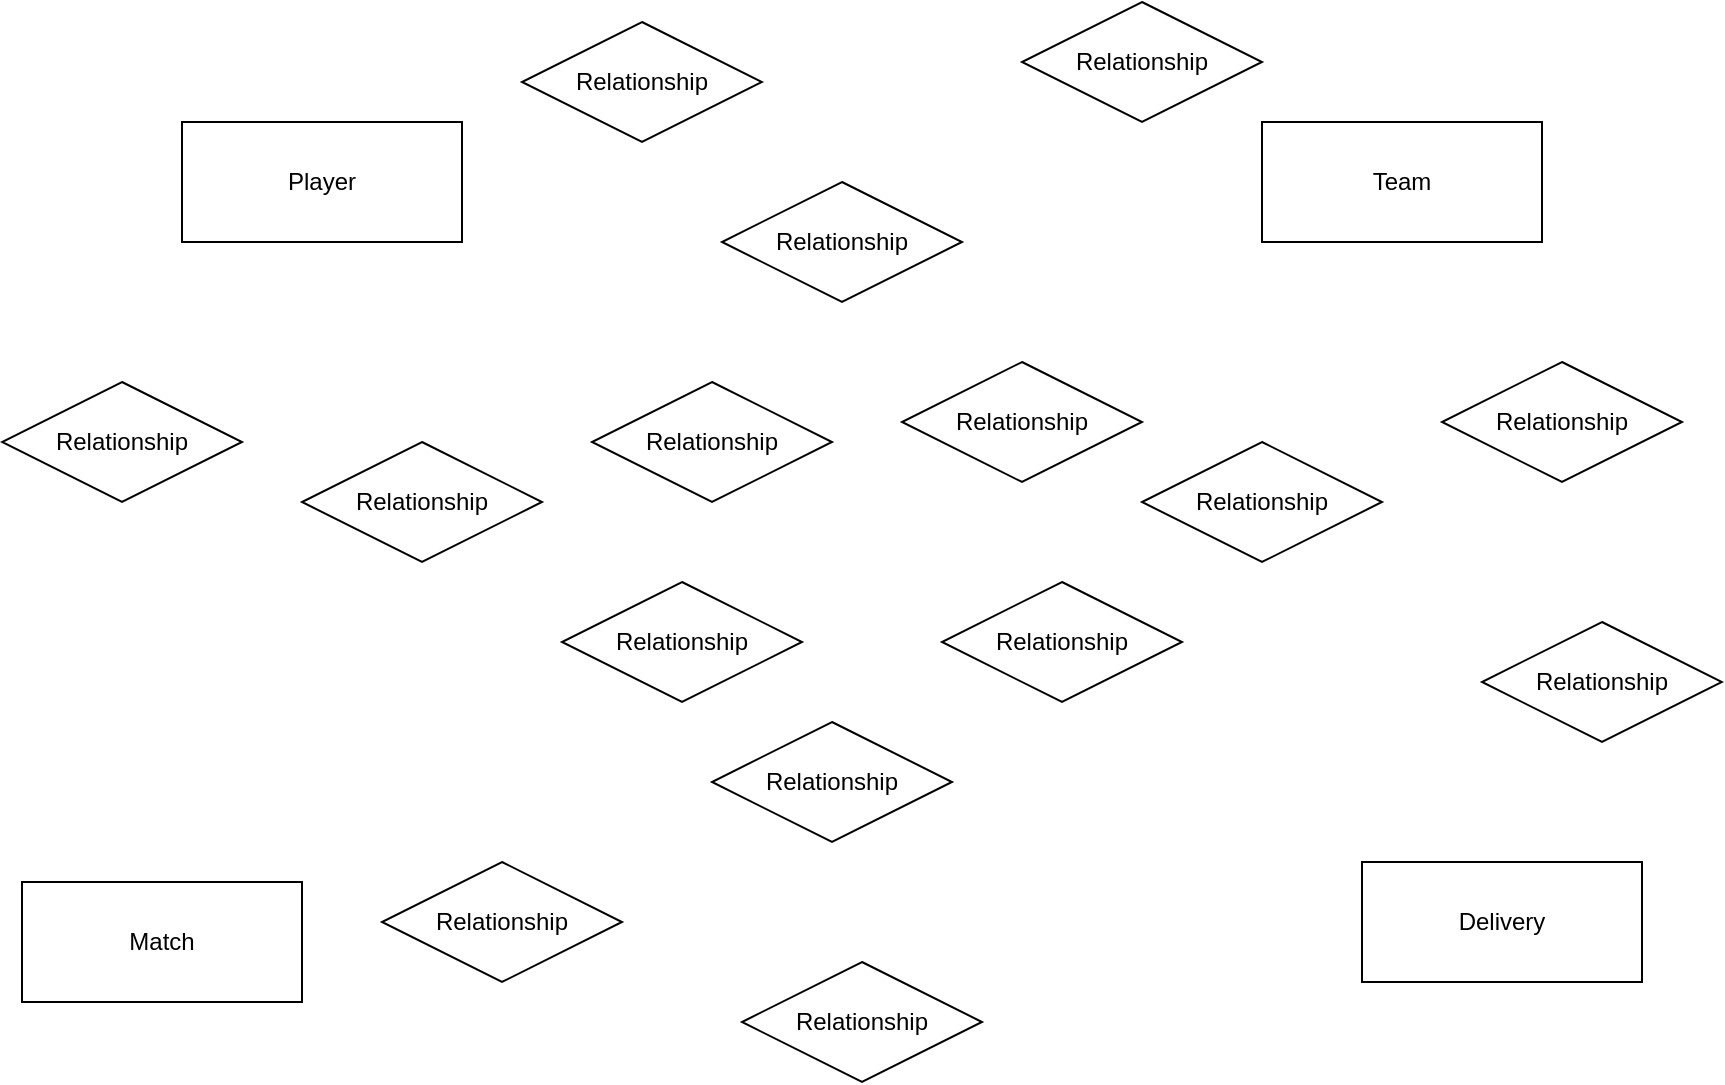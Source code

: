 <mxfile version="24.0.7" type="github">
  <diagram name="Page-1" id="s7xkA5wSta2r6UFQL5zl">
    <mxGraphModel dx="954" dy="640" grid="1" gridSize="10" guides="1" tooltips="1" connect="1" arrows="1" fold="1" page="1" pageScale="1" pageWidth="850" pageHeight="1100" math="0" shadow="0">
      <root>
        <mxCell id="0" />
        <mxCell id="1" parent="0" />
        <mxCell id="V4IDSgp5wQYeOkkttf2E-1" value="Player" style="whiteSpace=wrap;html=1;align=center;" vertex="1" parent="1">
          <mxGeometry x="100" y="110" width="140" height="60" as="geometry" />
        </mxCell>
        <mxCell id="V4IDSgp5wQYeOkkttf2E-2" value="Team" style="whiteSpace=wrap;html=1;align=center;" vertex="1" parent="1">
          <mxGeometry x="640" y="110" width="140" height="60" as="geometry" />
        </mxCell>
        <mxCell id="V4IDSgp5wQYeOkkttf2E-3" value="Delivery" style="whiteSpace=wrap;html=1;align=center;" vertex="1" parent="1">
          <mxGeometry x="690" y="480" width="140" height="60" as="geometry" />
        </mxCell>
        <mxCell id="V4IDSgp5wQYeOkkttf2E-4" value="Match" style="whiteSpace=wrap;html=1;align=center;" vertex="1" parent="1">
          <mxGeometry x="20" y="490" width="140" height="60" as="geometry" />
        </mxCell>
        <mxCell id="V4IDSgp5wQYeOkkttf2E-6" value="Relationship" style="shape=rhombus;perimeter=rhombusPerimeter;whiteSpace=wrap;html=1;align=center;" vertex="1" parent="1">
          <mxGeometry x="380" y="530" width="120" height="60" as="geometry" />
        </mxCell>
        <mxCell id="V4IDSgp5wQYeOkkttf2E-7" value="Relationship" style="shape=rhombus;perimeter=rhombusPerimeter;whiteSpace=wrap;html=1;align=center;" vertex="1" parent="1">
          <mxGeometry x="750" y="360" width="120" height="60" as="geometry" />
        </mxCell>
        <mxCell id="V4IDSgp5wQYeOkkttf2E-8" value="Relationship" style="shape=rhombus;perimeter=rhombusPerimeter;whiteSpace=wrap;html=1;align=center;" vertex="1" parent="1">
          <mxGeometry x="200" y="480" width="120" height="60" as="geometry" />
        </mxCell>
        <mxCell id="V4IDSgp5wQYeOkkttf2E-9" value="Relationship" style="shape=rhombus;perimeter=rhombusPerimeter;whiteSpace=wrap;html=1;align=center;" vertex="1" parent="1">
          <mxGeometry x="730" y="230" width="120" height="60" as="geometry" />
        </mxCell>
        <mxCell id="V4IDSgp5wQYeOkkttf2E-10" value="Relationship" style="shape=rhombus;perimeter=rhombusPerimeter;whiteSpace=wrap;html=1;align=center;" vertex="1" parent="1">
          <mxGeometry x="10" y="240" width="120" height="60" as="geometry" />
        </mxCell>
        <mxCell id="V4IDSgp5wQYeOkkttf2E-11" value="Relationship" style="shape=rhombus;perimeter=rhombusPerimeter;whiteSpace=wrap;html=1;align=center;" vertex="1" parent="1">
          <mxGeometry x="520" y="50" width="120" height="60" as="geometry" />
        </mxCell>
        <mxCell id="V4IDSgp5wQYeOkkttf2E-12" value="Relationship" style="shape=rhombus;perimeter=rhombusPerimeter;whiteSpace=wrap;html=1;align=center;" vertex="1" parent="1">
          <mxGeometry x="270" y="60" width="120" height="60" as="geometry" />
        </mxCell>
        <mxCell id="V4IDSgp5wQYeOkkttf2E-13" value="Relationship" style="shape=rhombus;perimeter=rhombusPerimeter;whiteSpace=wrap;html=1;align=center;" vertex="1" parent="1">
          <mxGeometry x="480" y="340" width="120" height="60" as="geometry" />
        </mxCell>
        <mxCell id="V4IDSgp5wQYeOkkttf2E-14" value="Relationship" style="shape=rhombus;perimeter=rhombusPerimeter;whiteSpace=wrap;html=1;align=center;" vertex="1" parent="1">
          <mxGeometry x="290" y="340" width="120" height="60" as="geometry" />
        </mxCell>
        <mxCell id="V4IDSgp5wQYeOkkttf2E-15" value="Relationship" style="shape=rhombus;perimeter=rhombusPerimeter;whiteSpace=wrap;html=1;align=center;" vertex="1" parent="1">
          <mxGeometry x="460" y="230" width="120" height="60" as="geometry" />
        </mxCell>
        <mxCell id="V4IDSgp5wQYeOkkttf2E-16" value="Relationship" style="shape=rhombus;perimeter=rhombusPerimeter;whiteSpace=wrap;html=1;align=center;" vertex="1" parent="1">
          <mxGeometry x="305" y="240" width="120" height="60" as="geometry" />
        </mxCell>
        <mxCell id="V4IDSgp5wQYeOkkttf2E-17" value="Relationship" style="shape=rhombus;perimeter=rhombusPerimeter;whiteSpace=wrap;html=1;align=center;" vertex="1" parent="1">
          <mxGeometry x="365" y="410" width="120" height="60" as="geometry" />
        </mxCell>
        <mxCell id="V4IDSgp5wQYeOkkttf2E-18" value="Relationship" style="shape=rhombus;perimeter=rhombusPerimeter;whiteSpace=wrap;html=1;align=center;" vertex="1" parent="1">
          <mxGeometry x="580" y="270" width="120" height="60" as="geometry" />
        </mxCell>
        <mxCell id="V4IDSgp5wQYeOkkttf2E-19" value="Relationship" style="shape=rhombus;perimeter=rhombusPerimeter;whiteSpace=wrap;html=1;align=center;" vertex="1" parent="1">
          <mxGeometry x="160" y="270" width="120" height="60" as="geometry" />
        </mxCell>
        <mxCell id="V4IDSgp5wQYeOkkttf2E-20" value="Relationship" style="shape=rhombus;perimeter=rhombusPerimeter;whiteSpace=wrap;html=1;align=center;" vertex="1" parent="1">
          <mxGeometry x="370" y="140" width="120" height="60" as="geometry" />
        </mxCell>
      </root>
    </mxGraphModel>
  </diagram>
</mxfile>
